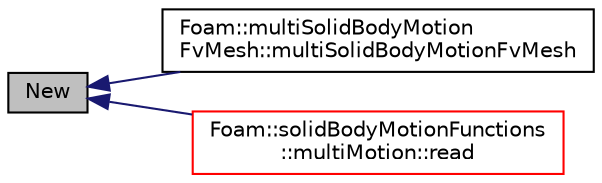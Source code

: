 digraph "New"
{
  bgcolor="transparent";
  edge [fontname="Helvetica",fontsize="10",labelfontname="Helvetica",labelfontsize="10"];
  node [fontname="Helvetica",fontsize="10",shape=record];
  rankdir="LR";
  Node308 [label="New",height=0.2,width=0.4,color="black", fillcolor="grey75", style="filled", fontcolor="black"];
  Node308 -> Node309 [dir="back",color="midnightblue",fontsize="10",style="solid",fontname="Helvetica"];
  Node309 [label="Foam::multiSolidBodyMotion\lFvMesh::multiSolidBodyMotionFvMesh",height=0.2,width=0.4,color="black",URL="$a22113.html#a51e921d3df17b3742d31ef77f0732942",tooltip="Construct from IOobject. "];
  Node308 -> Node310 [dir="back",color="midnightblue",fontsize="10",style="solid",fontname="Helvetica"];
  Node310 [label="Foam::solidBodyMotionFunctions\l::multiMotion::read",height=0.2,width=0.4,color="red",URL="$a22129.html#afeed4512a4be2653bc44cb43a1ae0788",tooltip="Update properties from given dictionary. "];
}
